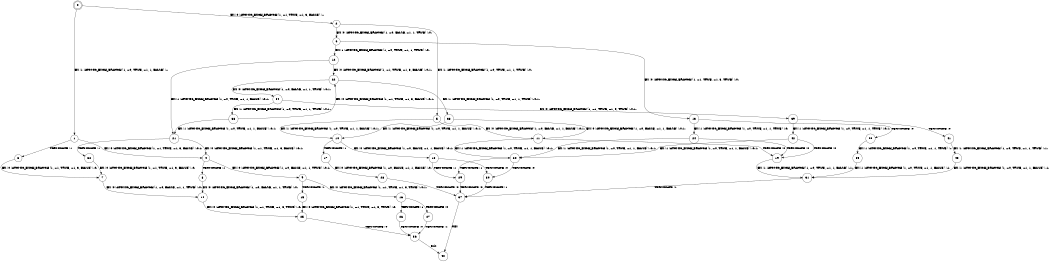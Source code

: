 digraph BCG {
size = "7, 10.5";
center = TRUE;
node [shape = circle];
0 [peripheries = 2];
0 -> 1 [label = "EX !1 !ATOMIC_EXCH_BRANCH (1, +0, TRUE, +1, 1, FALSE) !::"];
0 -> 2 [label = "EX !0 !ATOMIC_EXCH_BRANCH (1, +1, TRUE, +1, 3, FALSE) !::"];
1 -> 3 [label = "TERMINATE !1"];
1 -> 4 [label = "EX !0 !ATOMIC_EXCH_BRANCH (1, +1, TRUE, +1, 3, FALSE) !:0:1:"];
2 -> 5 [label = "EX !1 !ATOMIC_EXCH_BRANCH (1, +0, TRUE, +1, 1, TRUE) !:0:"];
2 -> 6 [label = "EX !0 !ATOMIC_EXCH_BRANCH (1, +0, FALSE, +1, 1, TRUE) !:0:"];
3 -> 7 [label = "EX !0 !ATOMIC_EXCH_BRANCH (1, +1, TRUE, +1, 3, FALSE) !:0:"];
4 -> 8 [label = "TERMINATE !1"];
4 -> 9 [label = "EX !0 !ATOMIC_EXCH_BRANCH (1, +0, FALSE, +1, 1, TRUE) !:0:1:"];
5 -> 10 [label = "EX !1 !ATOMIC_EXCH_BRANCH (1, +0, TRUE, +1, 1, FALSE) !:0:1:"];
5 -> 11 [label = "EX !0 !ATOMIC_EXCH_BRANCH (1, +0, FALSE, +1, 1, FALSE) !:0:1:"];
6 -> 12 [label = "EX !1 !ATOMIC_EXCH_BRANCH (1, +0, TRUE, +1, 1, TRUE) !:0:"];
6 -> 13 [label = "EX !0 !ATOMIC_EXCH_BRANCH (1, +1, TRUE, +1, 3, TRUE) !:0:"];
7 -> 14 [label = "EX !0 !ATOMIC_EXCH_BRANCH (1, +0, FALSE, +1, 1, TRUE) !:0:"];
8 -> 14 [label = "EX !0 !ATOMIC_EXCH_BRANCH (1, +0, FALSE, +1, 1, TRUE) !:0:"];
9 -> 15 [label = "TERMINATE !1"];
9 -> 16 [label = "EX !0 !ATOMIC_EXCH_BRANCH (1, +1, TRUE, +1, 3, TRUE) !:0:1:"];
10 -> 17 [label = "TERMINATE !1"];
10 -> 18 [label = "EX !0 !ATOMIC_EXCH_BRANCH (1, +0, FALSE, +1, 1, FALSE) !:0:1:"];
11 -> 19 [label = "TERMINATE !0"];
11 -> 20 [label = "EX !1 !ATOMIC_EXCH_BRANCH (1, +0, TRUE, +1, 1, FALSE) !:0:1:"];
12 -> 21 [label = "EX !1 !ATOMIC_EXCH_BRANCH (1, +0, TRUE, +1, 1, FALSE) !:0:1:"];
12 -> 22 [label = "EX !0 !ATOMIC_EXCH_BRANCH (1, +1, TRUE, +1, 3, FALSE) !:0:1:"];
13 -> 23 [label = "TERMINATE !0"];
13 -> 24 [label = "EX !1 !ATOMIC_EXCH_BRANCH (1, +0, TRUE, +1, 1, TRUE) !:0:"];
14 -> 25 [label = "EX !0 !ATOMIC_EXCH_BRANCH (1, +1, TRUE, +1, 3, TRUE) !:0:"];
15 -> 25 [label = "EX !0 !ATOMIC_EXCH_BRANCH (1, +1, TRUE, +1, 3, TRUE) !:0:"];
16 -> 26 [label = "TERMINATE !1"];
16 -> 27 [label = "TERMINATE !0"];
17 -> 28 [label = "EX !0 !ATOMIC_EXCH_BRANCH (1, +0, FALSE, +1, 1, FALSE) !:0:"];
18 -> 29 [label = "TERMINATE !1"];
18 -> 30 [label = "TERMINATE !0"];
19 -> 31 [label = "EX !1 !ATOMIC_EXCH_BRANCH (1, +0, TRUE, +1, 1, FALSE) !:1:"];
20 -> 29 [label = "TERMINATE !1"];
20 -> 30 [label = "TERMINATE !0"];
21 -> 32 [label = "TERMINATE !1"];
21 -> 4 [label = "EX !0 !ATOMIC_EXCH_BRANCH (1, +1, TRUE, +1, 3, FALSE) !:0:1:"];
22 -> 33 [label = "EX !1 !ATOMIC_EXCH_BRANCH (1, +0, TRUE, +1, 1, TRUE) !:0:1:"];
22 -> 34 [label = "EX !0 !ATOMIC_EXCH_BRANCH (1, +0, FALSE, +1, 1, TRUE) !:0:1:"];
23 -> 35 [label = "EX !1 !ATOMIC_EXCH_BRANCH (1, +0, TRUE, +1, 1, TRUE) !::"];
24 -> 19 [label = "TERMINATE !0"];
24 -> 20 [label = "EX !1 !ATOMIC_EXCH_BRANCH (1, +0, TRUE, +1, 1, FALSE) !:0:1:"];
25 -> 36 [label = "TERMINATE !0"];
26 -> 36 [label = "TERMINATE !0"];
27 -> 36 [label = "TERMINATE !1"];
28 -> 37 [label = "TERMINATE !0"];
29 -> 37 [label = "TERMINATE !0"];
30 -> 37 [label = "TERMINATE !1"];
31 -> 37 [label = "TERMINATE !1"];
32 -> 7 [label = "EX !0 !ATOMIC_EXCH_BRANCH (1, +1, TRUE, +1, 3, FALSE) !:0:"];
33 -> 10 [label = "EX !1 !ATOMIC_EXCH_BRANCH (1, +0, TRUE, +1, 1, FALSE) !:0:1:"];
33 -> 11 [label = "EX !0 !ATOMIC_EXCH_BRANCH (1, +0, FALSE, +1, 1, FALSE) !:0:1:"];
34 -> 38 [label = "EX !1 !ATOMIC_EXCH_BRANCH (1, +0, TRUE, +1, 1, TRUE) !:0:1:"];
34 -> 39 [label = "EX !0 !ATOMIC_EXCH_BRANCH (1, +1, TRUE, +1, 3, TRUE) !:0:1:"];
35 -> 31 [label = "EX !1 !ATOMIC_EXCH_BRANCH (1, +0, TRUE, +1, 1, FALSE) !:1:"];
36 -> 40 [label = "exit"];
37 -> 40 [label = "exit"];
38 -> 21 [label = "EX !1 !ATOMIC_EXCH_BRANCH (1, +0, TRUE, +1, 1, FALSE) !:0:1:"];
38 -> 22 [label = "EX !0 !ATOMIC_EXCH_BRANCH (1, +1, TRUE, +1, 3, FALSE) !:0:1:"];
39 -> 41 [label = "TERMINATE !0"];
39 -> 42 [label = "EX !1 !ATOMIC_EXCH_BRANCH (1, +0, TRUE, +1, 1, TRUE) !:0:1:"];
41 -> 43 [label = "EX !1 !ATOMIC_EXCH_BRANCH (1, +0, TRUE, +1, 1, TRUE) !:1:"];
42 -> 19 [label = "TERMINATE !0"];
42 -> 20 [label = "EX !1 !ATOMIC_EXCH_BRANCH (1, +0, TRUE, +1, 1, FALSE) !:0:1:"];
43 -> 31 [label = "EX !1 !ATOMIC_EXCH_BRANCH (1, +0, TRUE, +1, 1, FALSE) !:1:"];
}
